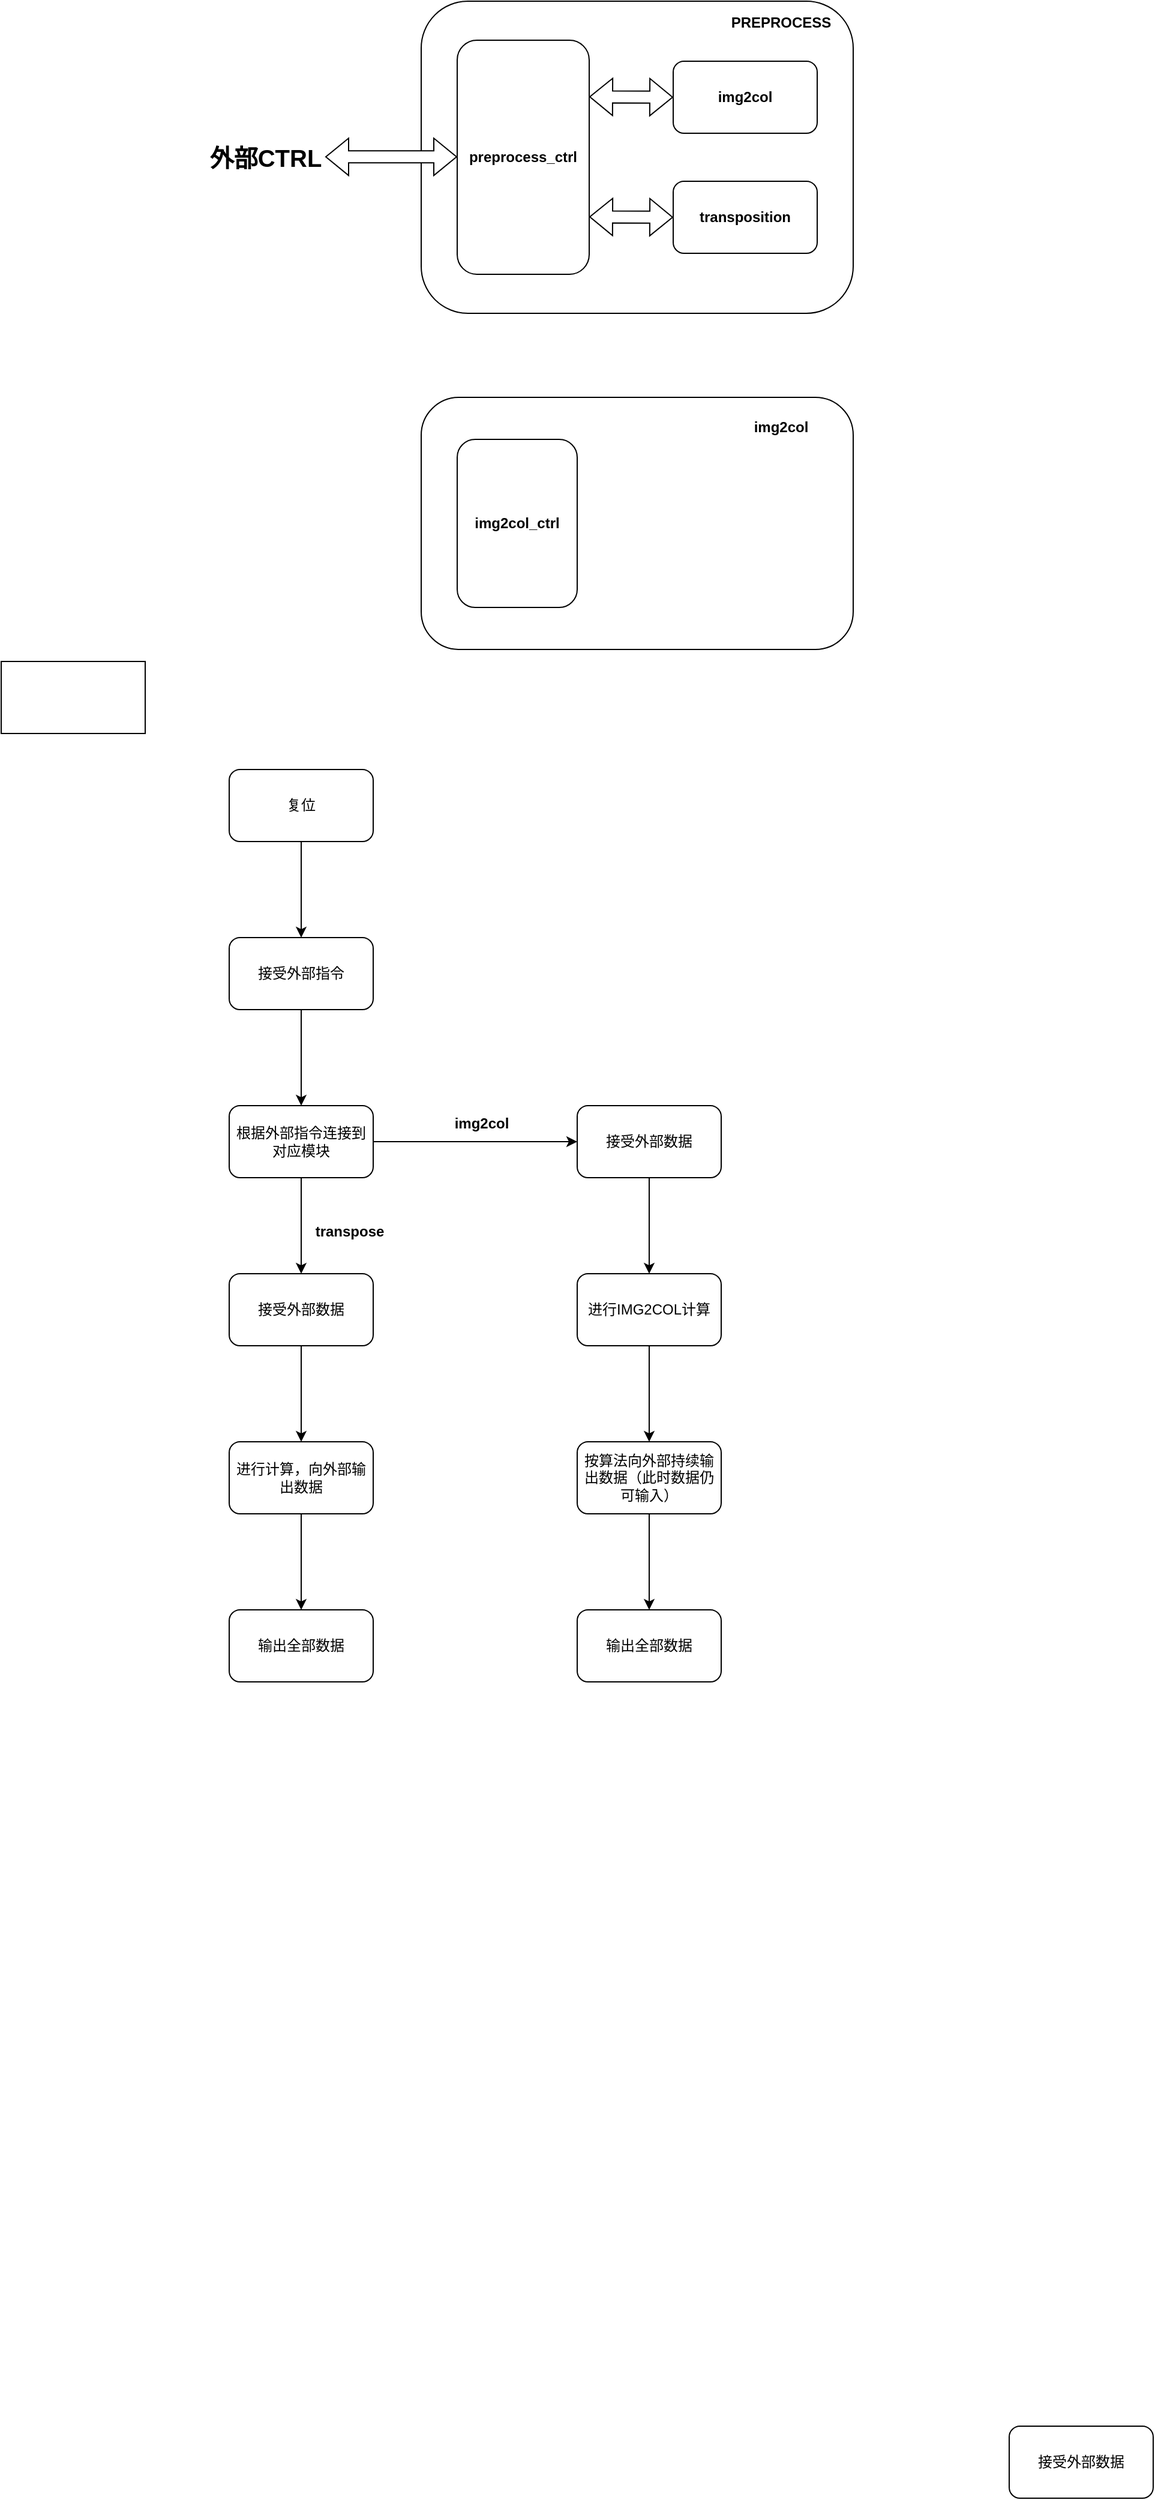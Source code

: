 <mxfile version="20.7.4" type="github">
  <diagram name="第 1 页" id="DEgQuvAEYnM6CAFVu9Ne">
    <mxGraphModel dx="1996" dy="1145" grid="1" gridSize="10" guides="1" tooltips="1" connect="1" arrows="1" fold="1" page="1" pageScale="1" pageWidth="827" pageHeight="1169" math="0" shadow="0">
      <root>
        <mxCell id="0" />
        <mxCell id="1" parent="0" />
        <mxCell id="4vFp2I5ZALkrV1MqwiMS-1" value="" style="rounded=1;whiteSpace=wrap;html=1;" parent="1" vertex="1">
          <mxGeometry x="190" y="120" width="360" height="260" as="geometry" />
        </mxCell>
        <mxCell id="4vFp2I5ZALkrV1MqwiMS-2" value="&lt;b&gt;preprocess_ctrl&lt;/b&gt;" style="rounded=1;whiteSpace=wrap;html=1;" parent="1" vertex="1">
          <mxGeometry x="220" y="152.5" width="110" height="195" as="geometry" />
        </mxCell>
        <mxCell id="4vFp2I5ZALkrV1MqwiMS-3" value="&lt;b&gt;img2col&lt;/b&gt;" style="rounded=1;whiteSpace=wrap;html=1;" parent="1" vertex="1">
          <mxGeometry x="400" y="170" width="120" height="60" as="geometry" />
        </mxCell>
        <mxCell id="4vFp2I5ZALkrV1MqwiMS-4" value="&lt;b&gt;transposition&lt;/b&gt;" style="rounded=1;whiteSpace=wrap;html=1;" parent="1" vertex="1">
          <mxGeometry x="400" y="270" width="120" height="60" as="geometry" />
        </mxCell>
        <mxCell id="4vFp2I5ZALkrV1MqwiMS-5" value="" style="shape=flexArrow;endArrow=classic;startArrow=classic;html=1;rounded=0;fillColor=#FFFFFF;" parent="1" edge="1">
          <mxGeometry width="100" height="100" relative="1" as="geometry">
            <mxPoint x="110" y="249.66" as="sourcePoint" />
            <mxPoint x="220" y="249.66" as="targetPoint" />
          </mxGeometry>
        </mxCell>
        <mxCell id="4vFp2I5ZALkrV1MqwiMS-6" value="" style="shape=flexArrow;endArrow=classic;startArrow=classic;html=1;rounded=0;fillColor=#FFFFFF;" parent="1" edge="1">
          <mxGeometry width="100" height="100" relative="1" as="geometry">
            <mxPoint x="330" y="199.66" as="sourcePoint" />
            <mxPoint x="400" y="200" as="targetPoint" />
          </mxGeometry>
        </mxCell>
        <mxCell id="4vFp2I5ZALkrV1MqwiMS-8" value="" style="shape=flexArrow;endArrow=classic;startArrow=classic;html=1;rounded=0;fillColor=#FFFFFF;" parent="1" edge="1">
          <mxGeometry width="100" height="100" relative="1" as="geometry">
            <mxPoint x="330" y="299.66" as="sourcePoint" />
            <mxPoint x="400" y="300" as="targetPoint" />
          </mxGeometry>
        </mxCell>
        <mxCell id="4vFp2I5ZALkrV1MqwiMS-9" value="&lt;b&gt;PREPROCESS&lt;/b&gt;" style="text;html=1;strokeColor=none;fillColor=none;align=center;verticalAlign=middle;whiteSpace=wrap;rounded=0;" parent="1" vertex="1">
          <mxGeometry x="460" y="122.5" width="60" height="30" as="geometry" />
        </mxCell>
        <mxCell id="4vFp2I5ZALkrV1MqwiMS-10" value="&lt;b&gt;&lt;font style=&quot;font-size: 20px;&quot;&gt;外部CTRL&lt;/font&gt;&lt;/b&gt;" style="text;html=1;align=center;verticalAlign=middle;resizable=0;points=[];autosize=1;strokeColor=none;fillColor=none;" parent="1" vertex="1">
          <mxGeometry y="230" width="120" height="40" as="geometry" />
        </mxCell>
        <mxCell id="v-pygowpI5FYSpeoAwpi-1" value="" style="rounded=1;whiteSpace=wrap;html=1;" parent="1" vertex="1">
          <mxGeometry x="190" y="450" width="360" height="210" as="geometry" />
        </mxCell>
        <mxCell id="v-pygowpI5FYSpeoAwpi-4" value="&lt;b style=&quot;border-color: var(--border-color);&quot;&gt;img2col&lt;/b&gt;" style="text;html=1;strokeColor=none;fillColor=none;align=center;verticalAlign=middle;whiteSpace=wrap;rounded=0;" parent="1" vertex="1">
          <mxGeometry x="460" y="460" width="60" height="30" as="geometry" />
        </mxCell>
        <mxCell id="v-pygowpI5FYSpeoAwpi-5" value="&lt;b&gt;img2col_ctrl&lt;/b&gt;" style="rounded=1;whiteSpace=wrap;html=1;" parent="1" vertex="1">
          <mxGeometry x="220" y="485" width="100" height="140" as="geometry" />
        </mxCell>
        <mxCell id="74QrzUO3RT6jJRRVH8g--1" value="" style="rounded=0;whiteSpace=wrap;html=1;" vertex="1" parent="1">
          <mxGeometry x="-160" y="670" width="120" height="60" as="geometry" />
        </mxCell>
        <mxCell id="74QrzUO3RT6jJRRVH8g--4" value="" style="edgeStyle=orthogonalEdgeStyle;rounded=0;orthogonalLoop=1;jettySize=auto;html=1;" edge="1" parent="1" source="74QrzUO3RT6jJRRVH8g--2" target="74QrzUO3RT6jJRRVH8g--3">
          <mxGeometry relative="1" as="geometry" />
        </mxCell>
        <mxCell id="74QrzUO3RT6jJRRVH8g--2" value="接受外部指令" style="rounded=1;whiteSpace=wrap;html=1;" vertex="1" parent="1">
          <mxGeometry x="30" y="900" width="120" height="60" as="geometry" />
        </mxCell>
        <mxCell id="74QrzUO3RT6jJRRVH8g--6" value="" style="edgeStyle=orthogonalEdgeStyle;rounded=0;orthogonalLoop=1;jettySize=auto;html=1;" edge="1" parent="1" source="74QrzUO3RT6jJRRVH8g--3" target="74QrzUO3RT6jJRRVH8g--5">
          <mxGeometry relative="1" as="geometry" />
        </mxCell>
        <mxCell id="74QrzUO3RT6jJRRVH8g--13" value="" style="edgeStyle=orthogonalEdgeStyle;rounded=0;orthogonalLoop=1;jettySize=auto;html=1;" edge="1" parent="1" source="74QrzUO3RT6jJRRVH8g--3" target="74QrzUO3RT6jJRRVH8g--12">
          <mxGeometry relative="1" as="geometry" />
        </mxCell>
        <mxCell id="74QrzUO3RT6jJRRVH8g--3" value="根据外部指令连接到对应模块" style="rounded=1;whiteSpace=wrap;html=1;" vertex="1" parent="1">
          <mxGeometry x="30" y="1040" width="120" height="60" as="geometry" />
        </mxCell>
        <mxCell id="74QrzUO3RT6jJRRVH8g--8" value="" style="edgeStyle=orthogonalEdgeStyle;rounded=0;orthogonalLoop=1;jettySize=auto;html=1;" edge="1" parent="1" source="74QrzUO3RT6jJRRVH8g--5" target="74QrzUO3RT6jJRRVH8g--7">
          <mxGeometry relative="1" as="geometry" />
        </mxCell>
        <mxCell id="74QrzUO3RT6jJRRVH8g--5" value="接受外部数据" style="rounded=1;whiteSpace=wrap;html=1;" vertex="1" parent="1">
          <mxGeometry x="30" y="1180" width="120" height="60" as="geometry" />
        </mxCell>
        <mxCell id="74QrzUO3RT6jJRRVH8g--23" value="" style="edgeStyle=orthogonalEdgeStyle;rounded=0;orthogonalLoop=1;jettySize=auto;html=1;" edge="1" parent="1" source="74QrzUO3RT6jJRRVH8g--7" target="74QrzUO3RT6jJRRVH8g--22">
          <mxGeometry relative="1" as="geometry" />
        </mxCell>
        <mxCell id="74QrzUO3RT6jJRRVH8g--7" value="进行计算，向外部输出数据" style="rounded=1;whiteSpace=wrap;html=1;" vertex="1" parent="1">
          <mxGeometry x="30" y="1320" width="120" height="60" as="geometry" />
        </mxCell>
        <mxCell id="74QrzUO3RT6jJRRVH8g--11" style="edgeStyle=orthogonalEdgeStyle;rounded=0;orthogonalLoop=1;jettySize=auto;html=1;" edge="1" parent="1" source="74QrzUO3RT6jJRRVH8g--9" target="74QrzUO3RT6jJRRVH8g--2">
          <mxGeometry relative="1" as="geometry" />
        </mxCell>
        <mxCell id="74QrzUO3RT6jJRRVH8g--9" value="复位" style="rounded=1;whiteSpace=wrap;html=1;" vertex="1" parent="1">
          <mxGeometry x="30" y="760" width="120" height="60" as="geometry" />
        </mxCell>
        <mxCell id="74QrzUO3RT6jJRRVH8g--18" value="" style="edgeStyle=orthogonalEdgeStyle;rounded=0;orthogonalLoop=1;jettySize=auto;html=1;" edge="1" parent="1" source="74QrzUO3RT6jJRRVH8g--12" target="74QrzUO3RT6jJRRVH8g--17">
          <mxGeometry relative="1" as="geometry" />
        </mxCell>
        <mxCell id="74QrzUO3RT6jJRRVH8g--12" value="接受外部数据" style="rounded=1;whiteSpace=wrap;html=1;" vertex="1" parent="1">
          <mxGeometry x="320" y="1040" width="120" height="60" as="geometry" />
        </mxCell>
        <mxCell id="74QrzUO3RT6jJRRVH8g--14" value="&lt;b&gt;transpose&lt;/b&gt;" style="text;html=1;align=center;verticalAlign=middle;resizable=0;points=[];autosize=1;strokeColor=none;fillColor=none;" vertex="1" parent="1">
          <mxGeometry x="90" y="1130" width="80" height="30" as="geometry" />
        </mxCell>
        <mxCell id="74QrzUO3RT6jJRRVH8g--15" value="&lt;b&gt;img2col&lt;/b&gt;" style="text;html=1;align=center;verticalAlign=middle;resizable=0;points=[];autosize=1;strokeColor=none;fillColor=none;" vertex="1" parent="1">
          <mxGeometry x="205" y="1040" width="70" height="30" as="geometry" />
        </mxCell>
        <mxCell id="74QrzUO3RT6jJRRVH8g--16" value="接受外部数据" style="rounded=1;whiteSpace=wrap;html=1;" vertex="1" parent="1">
          <mxGeometry x="680" y="2140" width="120" height="60" as="geometry" />
        </mxCell>
        <mxCell id="74QrzUO3RT6jJRRVH8g--20" value="" style="edgeStyle=orthogonalEdgeStyle;rounded=0;orthogonalLoop=1;jettySize=auto;html=1;" edge="1" parent="1" source="74QrzUO3RT6jJRRVH8g--17" target="74QrzUO3RT6jJRRVH8g--19">
          <mxGeometry relative="1" as="geometry" />
        </mxCell>
        <mxCell id="74QrzUO3RT6jJRRVH8g--17" value="进行IMG2COL计算" style="rounded=1;whiteSpace=wrap;html=1;" vertex="1" parent="1">
          <mxGeometry x="320" y="1180" width="120" height="60" as="geometry" />
        </mxCell>
        <mxCell id="74QrzUO3RT6jJRRVH8g--25" value="" style="edgeStyle=orthogonalEdgeStyle;rounded=0;orthogonalLoop=1;jettySize=auto;html=1;" edge="1" parent="1" source="74QrzUO3RT6jJRRVH8g--19" target="74QrzUO3RT6jJRRVH8g--24">
          <mxGeometry relative="1" as="geometry" />
        </mxCell>
        <mxCell id="74QrzUO3RT6jJRRVH8g--19" value="按算法向外部持续输出数据（此时数据仍可输入）" style="rounded=1;whiteSpace=wrap;html=1;" vertex="1" parent="1">
          <mxGeometry x="320" y="1320" width="120" height="60" as="geometry" />
        </mxCell>
        <mxCell id="74QrzUO3RT6jJRRVH8g--22" value="输出全部数据" style="rounded=1;whiteSpace=wrap;html=1;" vertex="1" parent="1">
          <mxGeometry x="30" y="1460" width="120" height="60" as="geometry" />
        </mxCell>
        <mxCell id="74QrzUO3RT6jJRRVH8g--24" value="输出全部数据" style="rounded=1;whiteSpace=wrap;html=1;" vertex="1" parent="1">
          <mxGeometry x="320" y="1460" width="120" height="60" as="geometry" />
        </mxCell>
      </root>
    </mxGraphModel>
  </diagram>
</mxfile>

